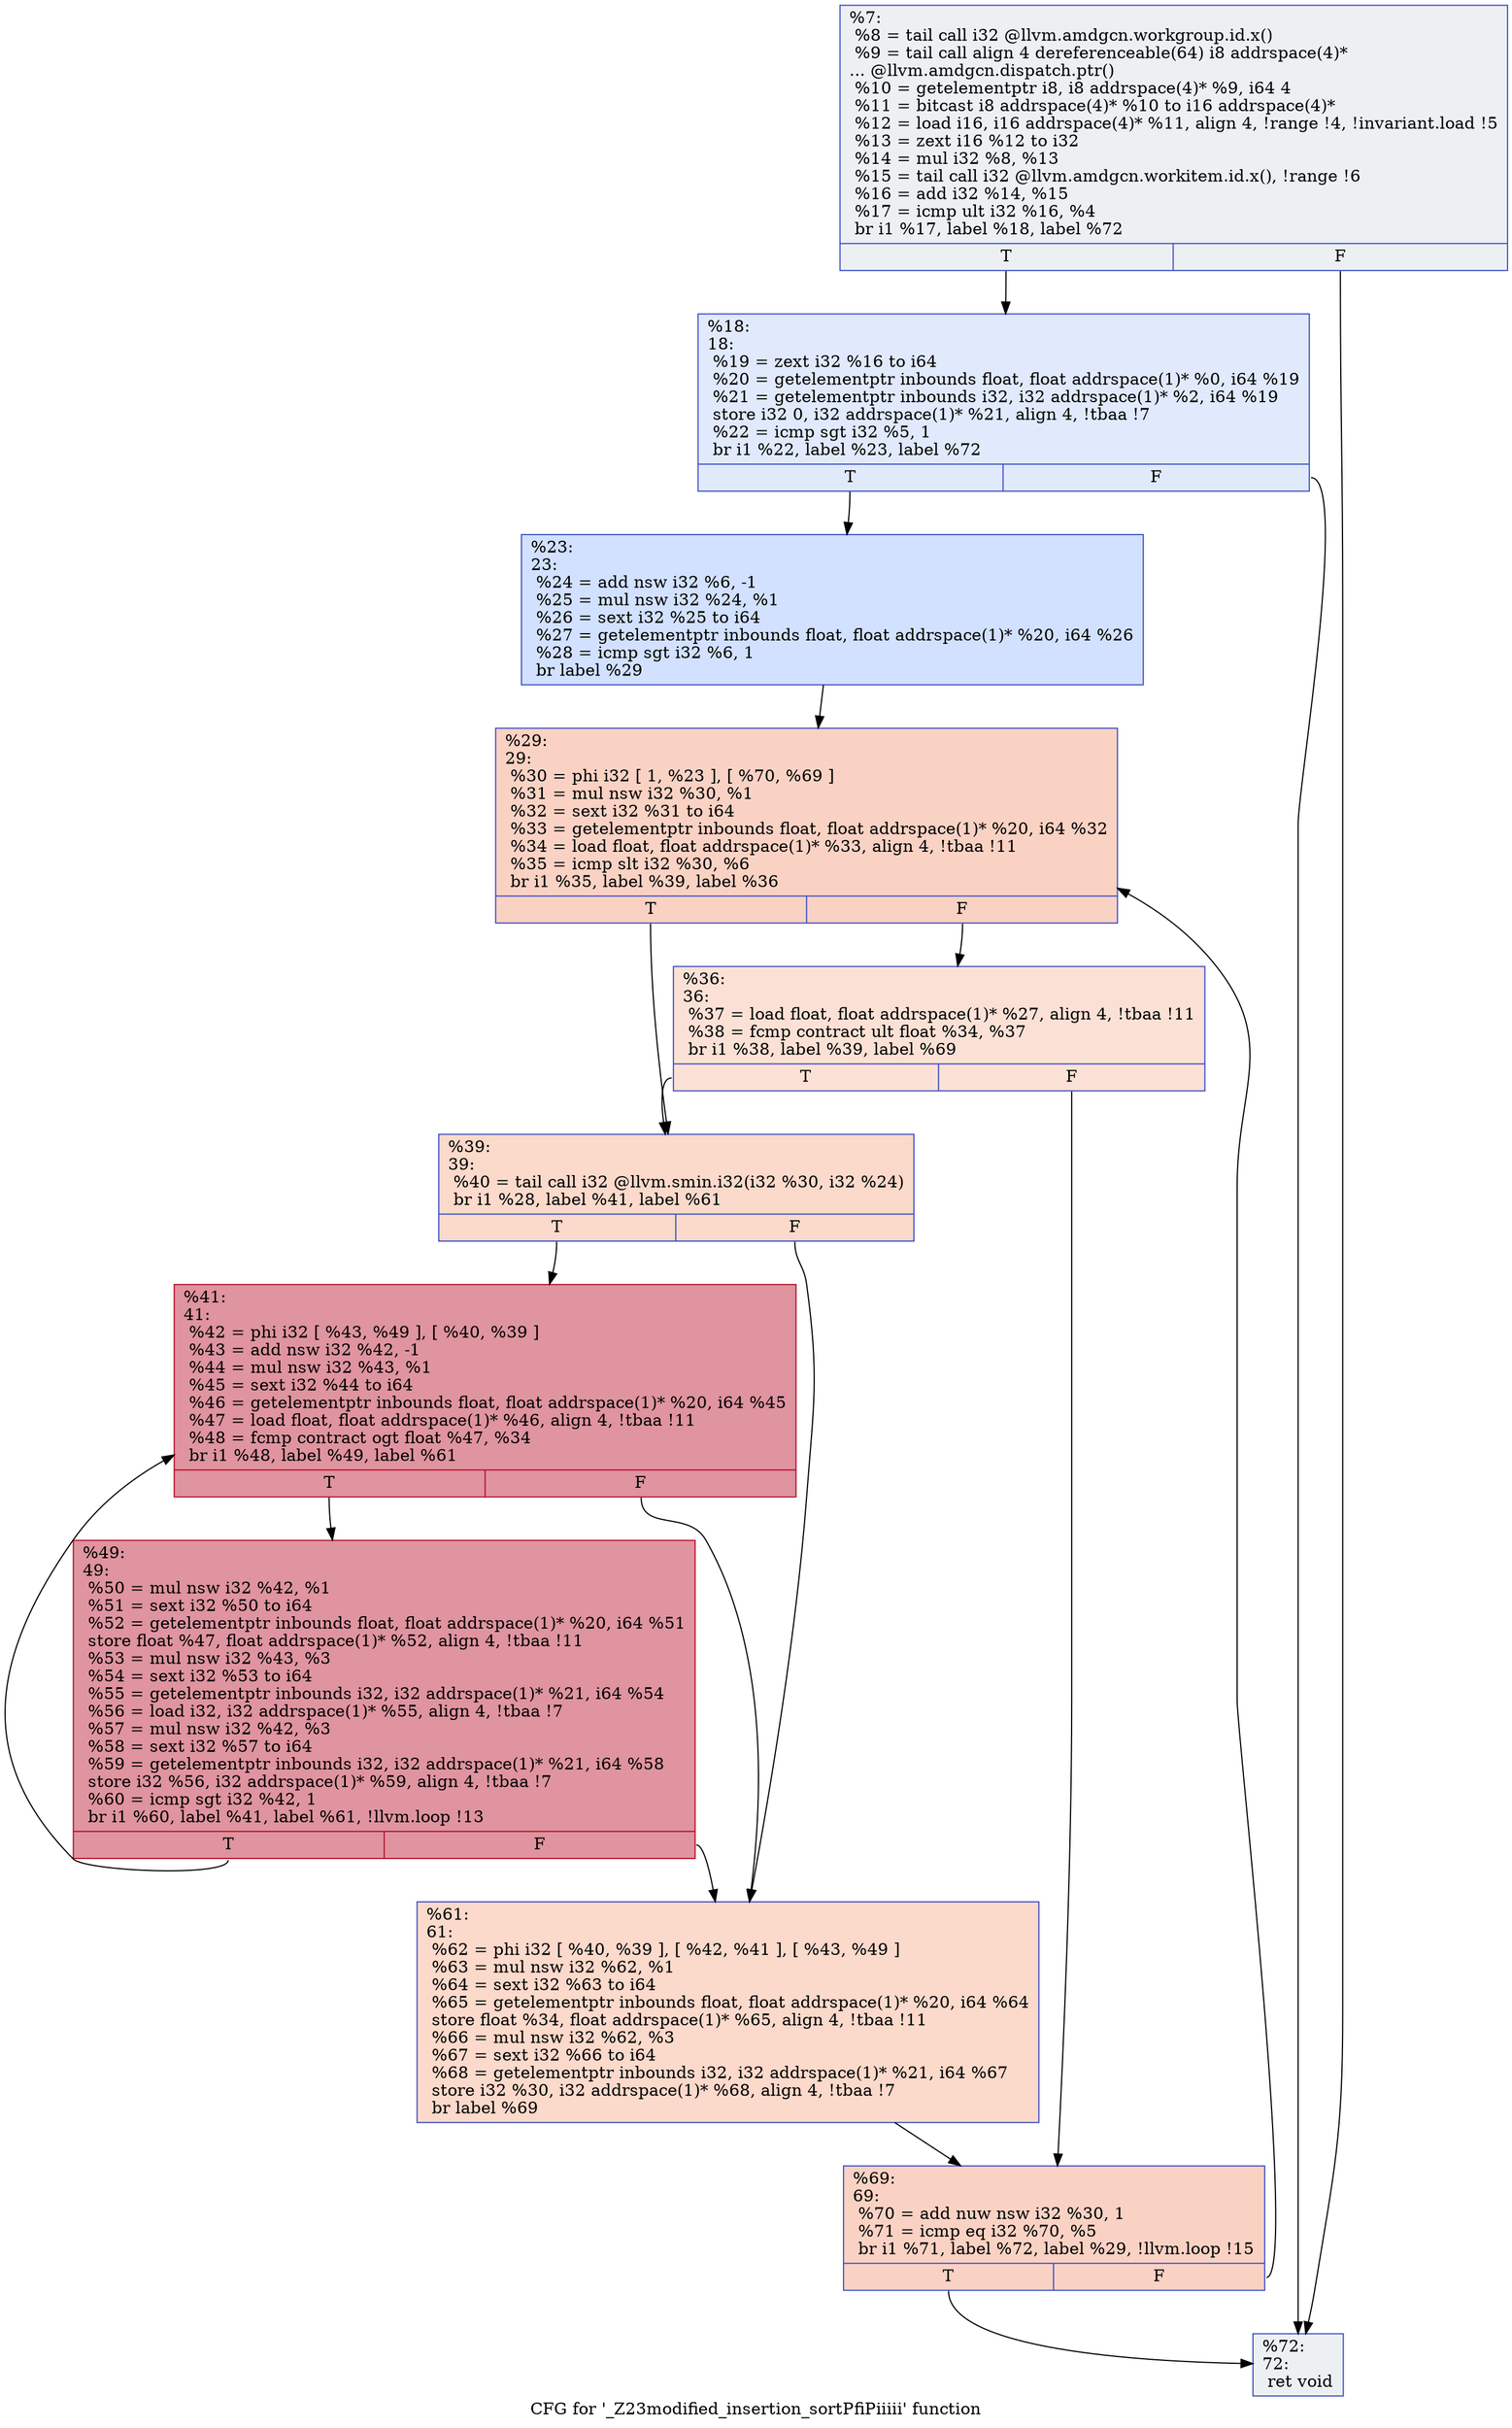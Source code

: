 digraph "CFG for '_Z23modified_insertion_sortPfiPiiiii' function" {
	label="CFG for '_Z23modified_insertion_sortPfiPiiiii' function";

	Node0x5430c80 [shape=record,color="#3d50c3ff", style=filled, fillcolor="#d6dce470",label="{%7:\l  %8 = tail call i32 @llvm.amdgcn.workgroup.id.x()\l  %9 = tail call align 4 dereferenceable(64) i8 addrspace(4)*\l... @llvm.amdgcn.dispatch.ptr()\l  %10 = getelementptr i8, i8 addrspace(4)* %9, i64 4\l  %11 = bitcast i8 addrspace(4)* %10 to i16 addrspace(4)*\l  %12 = load i16, i16 addrspace(4)* %11, align 4, !range !4, !invariant.load !5\l  %13 = zext i16 %12 to i32\l  %14 = mul i32 %8, %13\l  %15 = tail call i32 @llvm.amdgcn.workitem.id.x(), !range !6\l  %16 = add i32 %14, %15\l  %17 = icmp ult i32 %16, %4\l  br i1 %17, label %18, label %72\l|{<s0>T|<s1>F}}"];
	Node0x5430c80:s0 -> Node0x5432bc0;
	Node0x5430c80:s1 -> Node0x5432c50;
	Node0x5432bc0 [shape=record,color="#3d50c3ff", style=filled, fillcolor="#b9d0f970",label="{%18:\l18:                                               \l  %19 = zext i32 %16 to i64\l  %20 = getelementptr inbounds float, float addrspace(1)* %0, i64 %19\l  %21 = getelementptr inbounds i32, i32 addrspace(1)* %2, i64 %19\l  store i32 0, i32 addrspace(1)* %21, align 4, !tbaa !7\l  %22 = icmp sgt i32 %5, 1\l  br i1 %22, label %23, label %72\l|{<s0>T|<s1>F}}"];
	Node0x5432bc0:s0 -> Node0x5433190;
	Node0x5432bc0:s1 -> Node0x5432c50;
	Node0x5433190 [shape=record,color="#3d50c3ff", style=filled, fillcolor="#9abbff70",label="{%23:\l23:                                               \l  %24 = add nsw i32 %6, -1\l  %25 = mul nsw i32 %24, %1\l  %26 = sext i32 %25 to i64\l  %27 = getelementptr inbounds float, float addrspace(1)* %20, i64 %26\l  %28 = icmp sgt i32 %6, 1\l  br label %29\l}"];
	Node0x5433190 -> Node0x54335c0;
	Node0x54335c0 [shape=record,color="#3d50c3ff", style=filled, fillcolor="#f4987a70",label="{%29:\l29:                                               \l  %30 = phi i32 [ 1, %23 ], [ %70, %69 ]\l  %31 = mul nsw i32 %30, %1\l  %32 = sext i32 %31 to i64\l  %33 = getelementptr inbounds float, float addrspace(1)* %20, i64 %32\l  %34 = load float, float addrspace(1)* %33, align 4, !tbaa !11\l  %35 = icmp slt i32 %30, %6\l  br i1 %35, label %39, label %36\l|{<s0>T|<s1>F}}"];
	Node0x54335c0:s0 -> Node0x5433d00;
	Node0x54335c0:s1 -> Node0x5433d90;
	Node0x5433d90 [shape=record,color="#3d50c3ff", style=filled, fillcolor="#f7bca170",label="{%36:\l36:                                               \l  %37 = load float, float addrspace(1)* %27, align 4, !tbaa !11\l  %38 = fcmp contract ult float %34, %37\l  br i1 %38, label %39, label %69\l|{<s0>T|<s1>F}}"];
	Node0x5433d90:s0 -> Node0x5433d00;
	Node0x5433d90:s1 -> Node0x54336b0;
	Node0x5433d00 [shape=record,color="#3d50c3ff", style=filled, fillcolor="#f7a88970",label="{%39:\l39:                                               \l  %40 = tail call i32 @llvm.smin.i32(i32 %30, i32 %24)\l  br i1 %28, label %41, label %61\l|{<s0>T|<s1>F}}"];
	Node0x5433d00:s0 -> Node0x5434830;
	Node0x5433d00:s1 -> Node0x54348c0;
	Node0x5434830 [shape=record,color="#b70d28ff", style=filled, fillcolor="#b70d2870",label="{%41:\l41:                                               \l  %42 = phi i32 [ %43, %49 ], [ %40, %39 ]\l  %43 = add nsw i32 %42, -1\l  %44 = mul nsw i32 %43, %1\l  %45 = sext i32 %44 to i64\l  %46 = getelementptr inbounds float, float addrspace(1)* %20, i64 %45\l  %47 = load float, float addrspace(1)* %46, align 4, !tbaa !11\l  %48 = fcmp contract ogt float %47, %34\l  br i1 %48, label %49, label %61\l|{<s0>T|<s1>F}}"];
	Node0x5434830:s0 -> Node0x5434a30;
	Node0x5434830:s1 -> Node0x54348c0;
	Node0x5434a30 [shape=record,color="#b70d28ff", style=filled, fillcolor="#b70d2870",label="{%49:\l49:                                               \l  %50 = mul nsw i32 %42, %1\l  %51 = sext i32 %50 to i64\l  %52 = getelementptr inbounds float, float addrspace(1)* %20, i64 %51\l  store float %47, float addrspace(1)* %52, align 4, !tbaa !11\l  %53 = mul nsw i32 %43, %3\l  %54 = sext i32 %53 to i64\l  %55 = getelementptr inbounds i32, i32 addrspace(1)* %21, i64 %54\l  %56 = load i32, i32 addrspace(1)* %55, align 4, !tbaa !7\l  %57 = mul nsw i32 %42, %3\l  %58 = sext i32 %57 to i64\l  %59 = getelementptr inbounds i32, i32 addrspace(1)* %21, i64 %58\l  store i32 %56, i32 addrspace(1)* %59, align 4, !tbaa !7\l  %60 = icmp sgt i32 %42, 1\l  br i1 %60, label %41, label %61, !llvm.loop !13\l|{<s0>T|<s1>F}}"];
	Node0x5434a30:s0 -> Node0x5434830;
	Node0x5434a30:s1 -> Node0x54348c0;
	Node0x54348c0 [shape=record,color="#3d50c3ff", style=filled, fillcolor="#f7a88970",label="{%61:\l61:                                               \l  %62 = phi i32 [ %40, %39 ], [ %42, %41 ], [ %43, %49 ]\l  %63 = mul nsw i32 %62, %1\l  %64 = sext i32 %63 to i64\l  %65 = getelementptr inbounds float, float addrspace(1)* %20, i64 %64\l  store float %34, float addrspace(1)* %65, align 4, !tbaa !11\l  %66 = mul nsw i32 %62, %3\l  %67 = sext i32 %66 to i64\l  %68 = getelementptr inbounds i32, i32 addrspace(1)* %21, i64 %67\l  store i32 %30, i32 addrspace(1)* %68, align 4, !tbaa !7\l  br label %69\l}"];
	Node0x54348c0 -> Node0x54336b0;
	Node0x54336b0 [shape=record,color="#3d50c3ff", style=filled, fillcolor="#f4987a70",label="{%69:\l69:                                               \l  %70 = add nuw nsw i32 %30, 1\l  %71 = icmp eq i32 %70, %5\l  br i1 %71, label %72, label %29, !llvm.loop !15\l|{<s0>T|<s1>F}}"];
	Node0x54336b0:s0 -> Node0x5432c50;
	Node0x54336b0:s1 -> Node0x54335c0;
	Node0x5432c50 [shape=record,color="#3d50c3ff", style=filled, fillcolor="#d6dce470",label="{%72:\l72:                                               \l  ret void\l}"];
}
